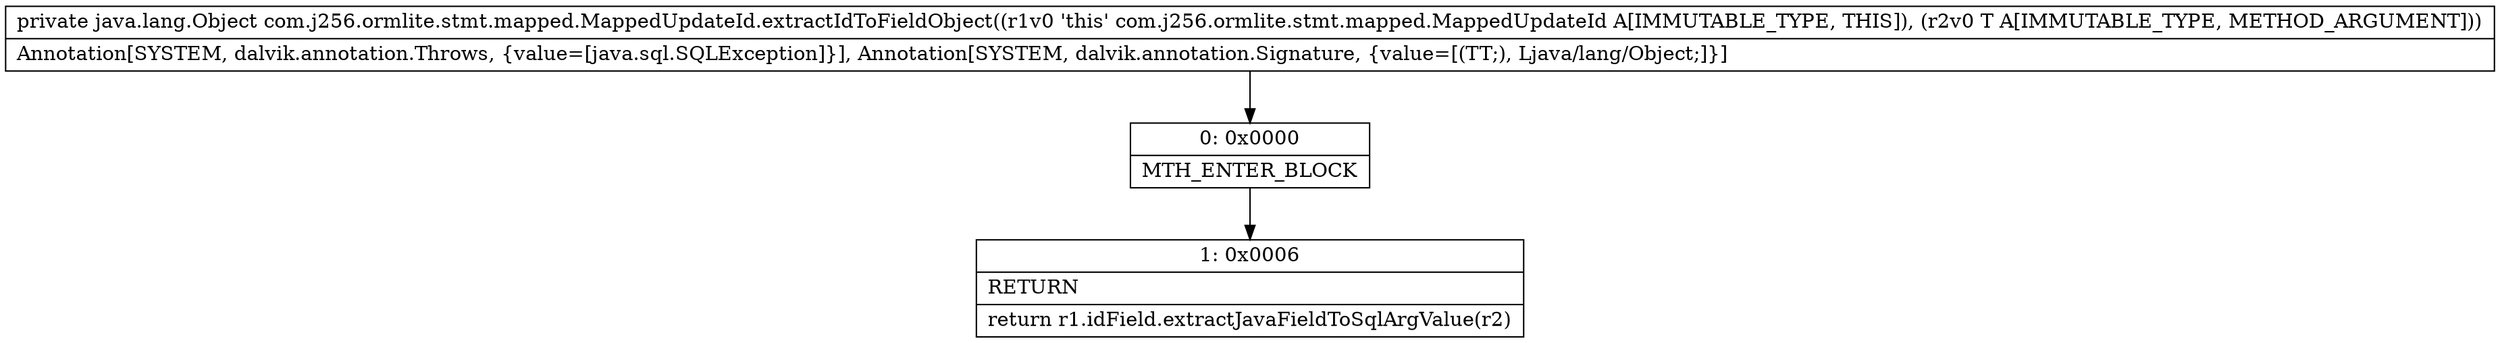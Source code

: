 digraph "CFG forcom.j256.ormlite.stmt.mapped.MappedUpdateId.extractIdToFieldObject(Ljava\/lang\/Object;)Ljava\/lang\/Object;" {
Node_0 [shape=record,label="{0\:\ 0x0000|MTH_ENTER_BLOCK\l}"];
Node_1 [shape=record,label="{1\:\ 0x0006|RETURN\l|return r1.idField.extractJavaFieldToSqlArgValue(r2)\l}"];
MethodNode[shape=record,label="{private java.lang.Object com.j256.ormlite.stmt.mapped.MappedUpdateId.extractIdToFieldObject((r1v0 'this' com.j256.ormlite.stmt.mapped.MappedUpdateId A[IMMUTABLE_TYPE, THIS]), (r2v0 T A[IMMUTABLE_TYPE, METHOD_ARGUMENT]))  | Annotation[SYSTEM, dalvik.annotation.Throws, \{value=[java.sql.SQLException]\}], Annotation[SYSTEM, dalvik.annotation.Signature, \{value=[(TT;), Ljava\/lang\/Object;]\}]\l}"];
MethodNode -> Node_0;
Node_0 -> Node_1;
}

